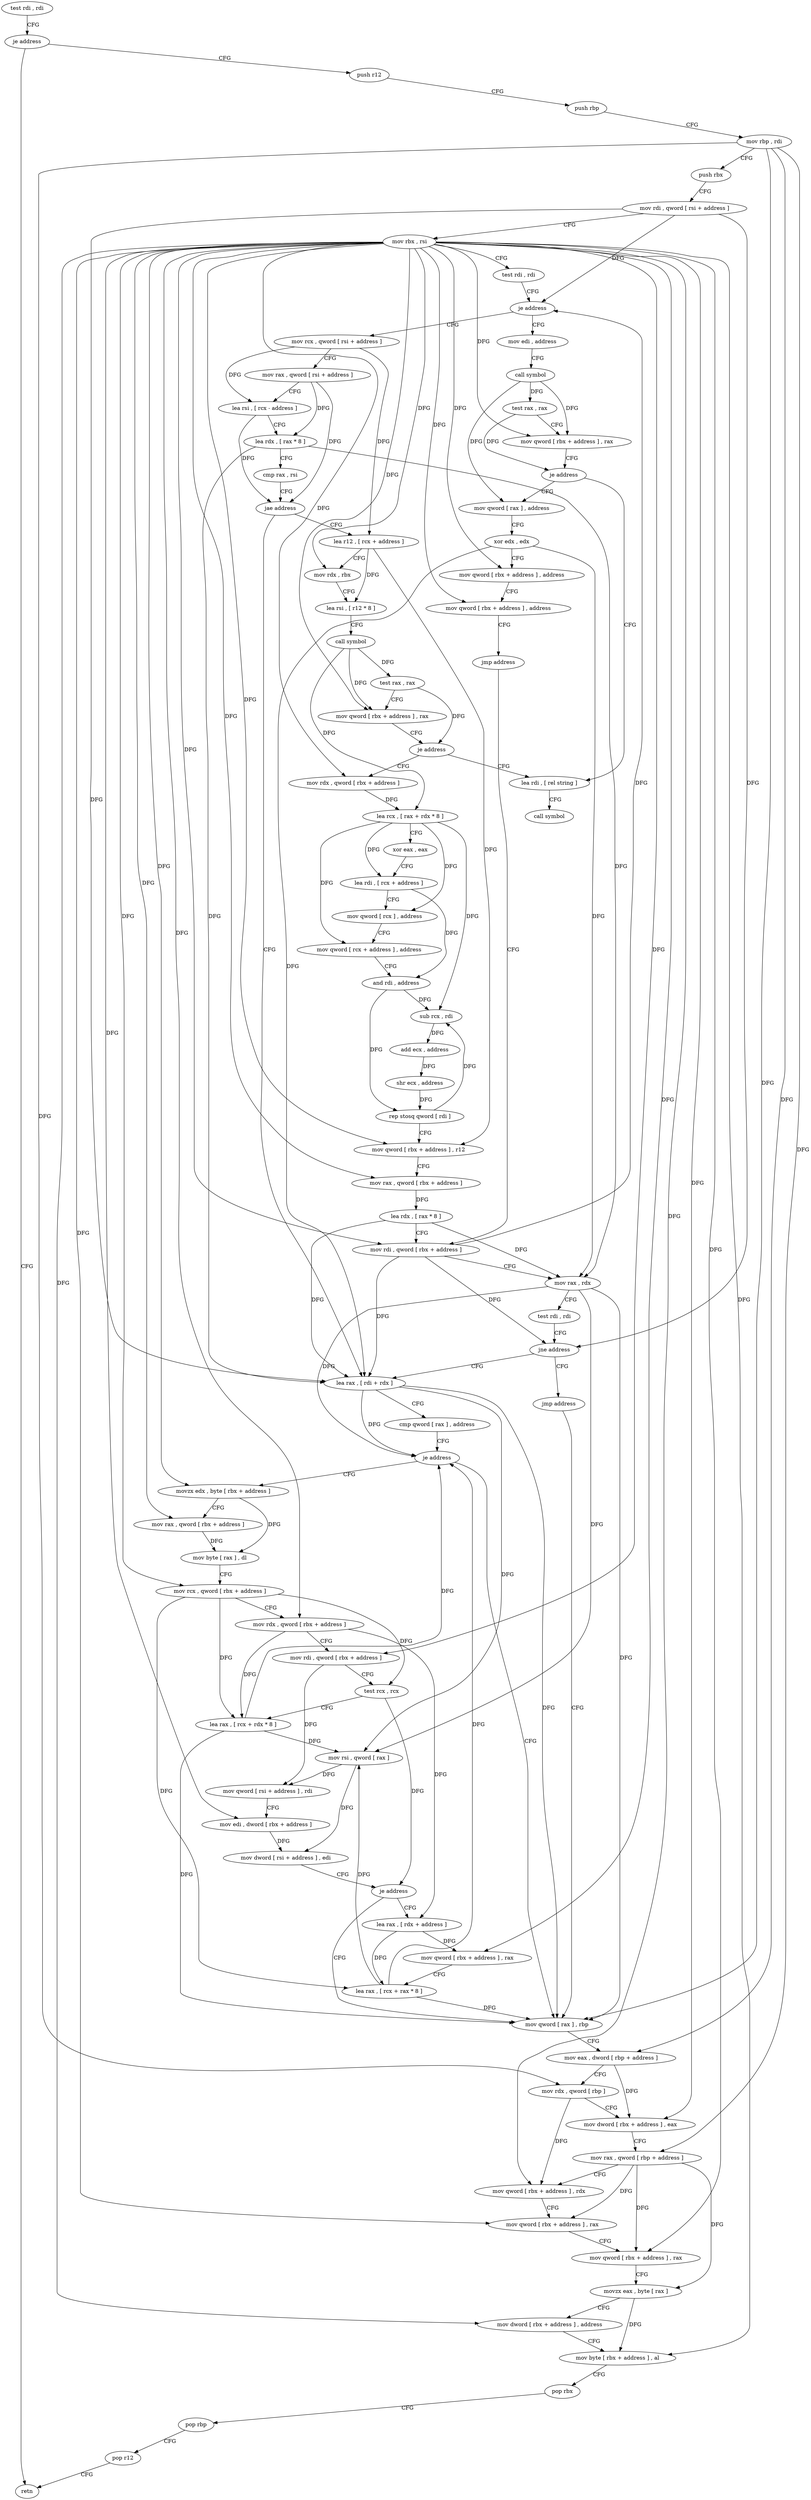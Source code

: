digraph "func" {
"136224" [label = "test rdi , rdi" ]
"136227" [label = "je address" ]
"136396" [label = "retn" ]
"136233" [label = "push r12" ]
"136235" [label = "push rbp" ]
"136236" [label = "mov rbp , rdi" ]
"136239" [label = "push rbx" ]
"136240" [label = "mov rdi , qword [ rsi + address ]" ]
"136244" [label = "mov rbx , rsi" ]
"136247" [label = "test rdi , rdi" ]
"136250" [label = "je address" ]
"136520" [label = "mov edi , address" ]
"136256" [label = "mov rcx , qword [ rsi + address ]" ]
"136525" [label = "call symbol" ]
"136530" [label = "test rax , rax" ]
"136533" [label = "mov qword [ rbx + address ] , rax" ]
"136537" [label = "je address" ]
"136566" [label = "lea rdi , [ rel string ]" ]
"136539" [label = "mov qword [ rax ] , address" ]
"136260" [label = "mov rax , qword [ rsi + address ]" ]
"136264" [label = "lea rsi , [ rcx - address ]" ]
"136268" [label = "lea rdx , [ rax * 8 ]" ]
"136276" [label = "cmp rax , rsi" ]
"136279" [label = "jae address" ]
"136400" [label = "lea r12 , [ rcx + address ]" ]
"136281" [label = "lea rax , [ rdi + rdx ]" ]
"136573" [label = "call symbol" ]
"136546" [label = "xor edx , edx" ]
"136548" [label = "mov qword [ rbx + address ] , address" ]
"136556" [label = "mov qword [ rbx + address ] , address" ]
"136564" [label = "jmp address" ]
"136494" [label = "mov rdi , qword [ rbx + address ]" ]
"136404" [label = "mov rdx , rbx" ]
"136407" [label = "lea rsi , [ r12 * 8 ]" ]
"136415" [label = "call symbol" ]
"136420" [label = "test rax , rax" ]
"136423" [label = "mov qword [ rbx + address ] , rax" ]
"136427" [label = "je address" ]
"136433" [label = "mov rdx , qword [ rbx + address ]" ]
"136285" [label = "cmp qword [ rax ] , address" ]
"136289" [label = "je address" ]
"136347" [label = "mov qword [ rax ] , rbp" ]
"136291" [label = "movzx edx , byte [ rbx + address ]" ]
"136498" [label = "mov rax , rdx" ]
"136501" [label = "test rdi , rdi" ]
"136504" [label = "jne address" ]
"136510" [label = "jmp address" ]
"136437" [label = "lea rcx , [ rax + rdx * 8 ]" ]
"136441" [label = "xor eax , eax" ]
"136443" [label = "lea rdi , [ rcx + address ]" ]
"136447" [label = "mov qword [ rcx ] , address" ]
"136454" [label = "mov qword [ rcx + address ] , address" ]
"136462" [label = "and rdi , address" ]
"136466" [label = "sub rcx , rdi" ]
"136469" [label = "add ecx , address" ]
"136472" [label = "shr ecx , address" ]
"136475" [label = "rep stosq qword [ rdi ]" ]
"136478" [label = "mov qword [ rbx + address ] , r12" ]
"136482" [label = "mov rax , qword [ rbx + address ]" ]
"136486" [label = "lea rdx , [ rax * 8 ]" ]
"136350" [label = "mov eax , dword [ rbp + address ]" ]
"136353" [label = "mov rdx , qword [ rbp ]" ]
"136357" [label = "mov dword [ rbx + address ] , eax" ]
"136360" [label = "mov rax , qword [ rbp + address ]" ]
"136364" [label = "mov qword [ rbx + address ] , rdx" ]
"136368" [label = "mov qword [ rbx + address ] , rax" ]
"136372" [label = "mov qword [ rbx + address ] , rax" ]
"136379" [label = "movzx eax , byte [ rax ]" ]
"136382" [label = "mov dword [ rbx + address ] , address" ]
"136389" [label = "mov byte [ rbx + address ] , al" ]
"136392" [label = "pop rbx" ]
"136393" [label = "pop rbp" ]
"136394" [label = "pop r12" ]
"136295" [label = "mov rax , qword [ rbx + address ]" ]
"136299" [label = "mov byte [ rax ] , dl" ]
"136301" [label = "mov rcx , qword [ rbx + address ]" ]
"136305" [label = "mov rdx , qword [ rbx + address ]" ]
"136309" [label = "mov rdi , qword [ rbx + address ]" ]
"136313" [label = "test rcx , rcx" ]
"136316" [label = "lea rax , [ rcx + rdx * 8 ]" ]
"136320" [label = "mov rsi , qword [ rax ]" ]
"136323" [label = "mov qword [ rsi + address ] , rdi" ]
"136327" [label = "mov edi , dword [ rbx + address ]" ]
"136330" [label = "mov dword [ rsi + address ] , edi" ]
"136333" [label = "je address" ]
"136335" [label = "lea rax , [ rdx + address ]" ]
"136339" [label = "mov qword [ rbx + address ] , rax" ]
"136343" [label = "lea rax , [ rcx + rax * 8 ]" ]
"136224" -> "136227" [ label = "CFG" ]
"136227" -> "136396" [ label = "CFG" ]
"136227" -> "136233" [ label = "CFG" ]
"136233" -> "136235" [ label = "CFG" ]
"136235" -> "136236" [ label = "CFG" ]
"136236" -> "136239" [ label = "CFG" ]
"136236" -> "136347" [ label = "DFG" ]
"136236" -> "136350" [ label = "DFG" ]
"136236" -> "136353" [ label = "DFG" ]
"136236" -> "136360" [ label = "DFG" ]
"136239" -> "136240" [ label = "CFG" ]
"136240" -> "136244" [ label = "CFG" ]
"136240" -> "136250" [ label = "DFG" ]
"136240" -> "136281" [ label = "DFG" ]
"136240" -> "136504" [ label = "DFG" ]
"136244" -> "136247" [ label = "CFG" ]
"136244" -> "136533" [ label = "DFG" ]
"136244" -> "136548" [ label = "DFG" ]
"136244" -> "136556" [ label = "DFG" ]
"136244" -> "136404" [ label = "DFG" ]
"136244" -> "136423" [ label = "DFG" ]
"136244" -> "136494" [ label = "DFG" ]
"136244" -> "136433" [ label = "DFG" ]
"136244" -> "136357" [ label = "DFG" ]
"136244" -> "136364" [ label = "DFG" ]
"136244" -> "136368" [ label = "DFG" ]
"136244" -> "136372" [ label = "DFG" ]
"136244" -> "136382" [ label = "DFG" ]
"136244" -> "136389" [ label = "DFG" ]
"136244" -> "136291" [ label = "DFG" ]
"136244" -> "136295" [ label = "DFG" ]
"136244" -> "136301" [ label = "DFG" ]
"136244" -> "136305" [ label = "DFG" ]
"136244" -> "136309" [ label = "DFG" ]
"136244" -> "136327" [ label = "DFG" ]
"136244" -> "136339" [ label = "DFG" ]
"136244" -> "136478" [ label = "DFG" ]
"136244" -> "136482" [ label = "DFG" ]
"136247" -> "136250" [ label = "CFG" ]
"136250" -> "136520" [ label = "CFG" ]
"136250" -> "136256" [ label = "CFG" ]
"136520" -> "136525" [ label = "CFG" ]
"136256" -> "136260" [ label = "CFG" ]
"136256" -> "136264" [ label = "DFG" ]
"136256" -> "136400" [ label = "DFG" ]
"136525" -> "136530" [ label = "DFG" ]
"136525" -> "136533" [ label = "DFG" ]
"136525" -> "136539" [ label = "DFG" ]
"136530" -> "136533" [ label = "CFG" ]
"136530" -> "136537" [ label = "DFG" ]
"136533" -> "136537" [ label = "CFG" ]
"136537" -> "136566" [ label = "CFG" ]
"136537" -> "136539" [ label = "CFG" ]
"136566" -> "136573" [ label = "CFG" ]
"136539" -> "136546" [ label = "CFG" ]
"136260" -> "136264" [ label = "CFG" ]
"136260" -> "136268" [ label = "DFG" ]
"136260" -> "136279" [ label = "DFG" ]
"136264" -> "136268" [ label = "CFG" ]
"136264" -> "136279" [ label = "DFG" ]
"136268" -> "136276" [ label = "CFG" ]
"136268" -> "136281" [ label = "DFG" ]
"136268" -> "136498" [ label = "DFG" ]
"136276" -> "136279" [ label = "CFG" ]
"136279" -> "136400" [ label = "CFG" ]
"136279" -> "136281" [ label = "CFG" ]
"136400" -> "136404" [ label = "CFG" ]
"136400" -> "136407" [ label = "DFG" ]
"136400" -> "136478" [ label = "DFG" ]
"136281" -> "136285" [ label = "CFG" ]
"136281" -> "136289" [ label = "DFG" ]
"136281" -> "136347" [ label = "DFG" ]
"136281" -> "136320" [ label = "DFG" ]
"136546" -> "136548" [ label = "CFG" ]
"136546" -> "136281" [ label = "DFG" ]
"136546" -> "136498" [ label = "DFG" ]
"136548" -> "136556" [ label = "CFG" ]
"136556" -> "136564" [ label = "CFG" ]
"136564" -> "136494" [ label = "CFG" ]
"136494" -> "136498" [ label = "CFG" ]
"136494" -> "136250" [ label = "DFG" ]
"136494" -> "136281" [ label = "DFG" ]
"136494" -> "136504" [ label = "DFG" ]
"136404" -> "136407" [ label = "CFG" ]
"136407" -> "136415" [ label = "CFG" ]
"136415" -> "136420" [ label = "DFG" ]
"136415" -> "136423" [ label = "DFG" ]
"136415" -> "136437" [ label = "DFG" ]
"136420" -> "136423" [ label = "CFG" ]
"136420" -> "136427" [ label = "DFG" ]
"136423" -> "136427" [ label = "CFG" ]
"136427" -> "136566" [ label = "CFG" ]
"136427" -> "136433" [ label = "CFG" ]
"136433" -> "136437" [ label = "DFG" ]
"136285" -> "136289" [ label = "CFG" ]
"136289" -> "136347" [ label = "CFG" ]
"136289" -> "136291" [ label = "CFG" ]
"136347" -> "136350" [ label = "CFG" ]
"136291" -> "136295" [ label = "CFG" ]
"136291" -> "136299" [ label = "DFG" ]
"136498" -> "136501" [ label = "CFG" ]
"136498" -> "136289" [ label = "DFG" ]
"136498" -> "136347" [ label = "DFG" ]
"136498" -> "136320" [ label = "DFG" ]
"136501" -> "136504" [ label = "CFG" ]
"136504" -> "136281" [ label = "CFG" ]
"136504" -> "136510" [ label = "CFG" ]
"136510" -> "136347" [ label = "CFG" ]
"136437" -> "136441" [ label = "CFG" ]
"136437" -> "136443" [ label = "DFG" ]
"136437" -> "136447" [ label = "DFG" ]
"136437" -> "136454" [ label = "DFG" ]
"136437" -> "136466" [ label = "DFG" ]
"136441" -> "136443" [ label = "CFG" ]
"136443" -> "136447" [ label = "CFG" ]
"136443" -> "136462" [ label = "DFG" ]
"136447" -> "136454" [ label = "CFG" ]
"136454" -> "136462" [ label = "CFG" ]
"136462" -> "136466" [ label = "DFG" ]
"136462" -> "136475" [ label = "DFG" ]
"136466" -> "136469" [ label = "DFG" ]
"136469" -> "136472" [ label = "DFG" ]
"136472" -> "136475" [ label = "DFG" ]
"136475" -> "136478" [ label = "CFG" ]
"136475" -> "136466" [ label = "DFG" ]
"136478" -> "136482" [ label = "CFG" ]
"136482" -> "136486" [ label = "DFG" ]
"136486" -> "136494" [ label = "CFG" ]
"136486" -> "136281" [ label = "DFG" ]
"136486" -> "136498" [ label = "DFG" ]
"136350" -> "136353" [ label = "CFG" ]
"136350" -> "136357" [ label = "DFG" ]
"136353" -> "136357" [ label = "CFG" ]
"136353" -> "136364" [ label = "DFG" ]
"136357" -> "136360" [ label = "CFG" ]
"136360" -> "136364" [ label = "CFG" ]
"136360" -> "136368" [ label = "DFG" ]
"136360" -> "136372" [ label = "DFG" ]
"136360" -> "136379" [ label = "DFG" ]
"136364" -> "136368" [ label = "CFG" ]
"136368" -> "136372" [ label = "CFG" ]
"136372" -> "136379" [ label = "CFG" ]
"136379" -> "136382" [ label = "CFG" ]
"136379" -> "136389" [ label = "DFG" ]
"136382" -> "136389" [ label = "CFG" ]
"136389" -> "136392" [ label = "CFG" ]
"136392" -> "136393" [ label = "CFG" ]
"136393" -> "136394" [ label = "CFG" ]
"136394" -> "136396" [ label = "CFG" ]
"136295" -> "136299" [ label = "DFG" ]
"136299" -> "136301" [ label = "CFG" ]
"136301" -> "136305" [ label = "CFG" ]
"136301" -> "136313" [ label = "DFG" ]
"136301" -> "136316" [ label = "DFG" ]
"136301" -> "136343" [ label = "DFG" ]
"136305" -> "136309" [ label = "CFG" ]
"136305" -> "136316" [ label = "DFG" ]
"136305" -> "136335" [ label = "DFG" ]
"136309" -> "136313" [ label = "CFG" ]
"136309" -> "136323" [ label = "DFG" ]
"136313" -> "136316" [ label = "CFG" ]
"136313" -> "136333" [ label = "DFG" ]
"136316" -> "136320" [ label = "DFG" ]
"136316" -> "136289" [ label = "DFG" ]
"136316" -> "136347" [ label = "DFG" ]
"136320" -> "136323" [ label = "DFG" ]
"136320" -> "136330" [ label = "DFG" ]
"136323" -> "136327" [ label = "CFG" ]
"136327" -> "136330" [ label = "DFG" ]
"136330" -> "136333" [ label = "CFG" ]
"136333" -> "136347" [ label = "CFG" ]
"136333" -> "136335" [ label = "CFG" ]
"136335" -> "136339" [ label = "DFG" ]
"136335" -> "136343" [ label = "DFG" ]
"136339" -> "136343" [ label = "CFG" ]
"136343" -> "136347" [ label = "DFG" ]
"136343" -> "136289" [ label = "DFG" ]
"136343" -> "136320" [ label = "DFG" ]
}
